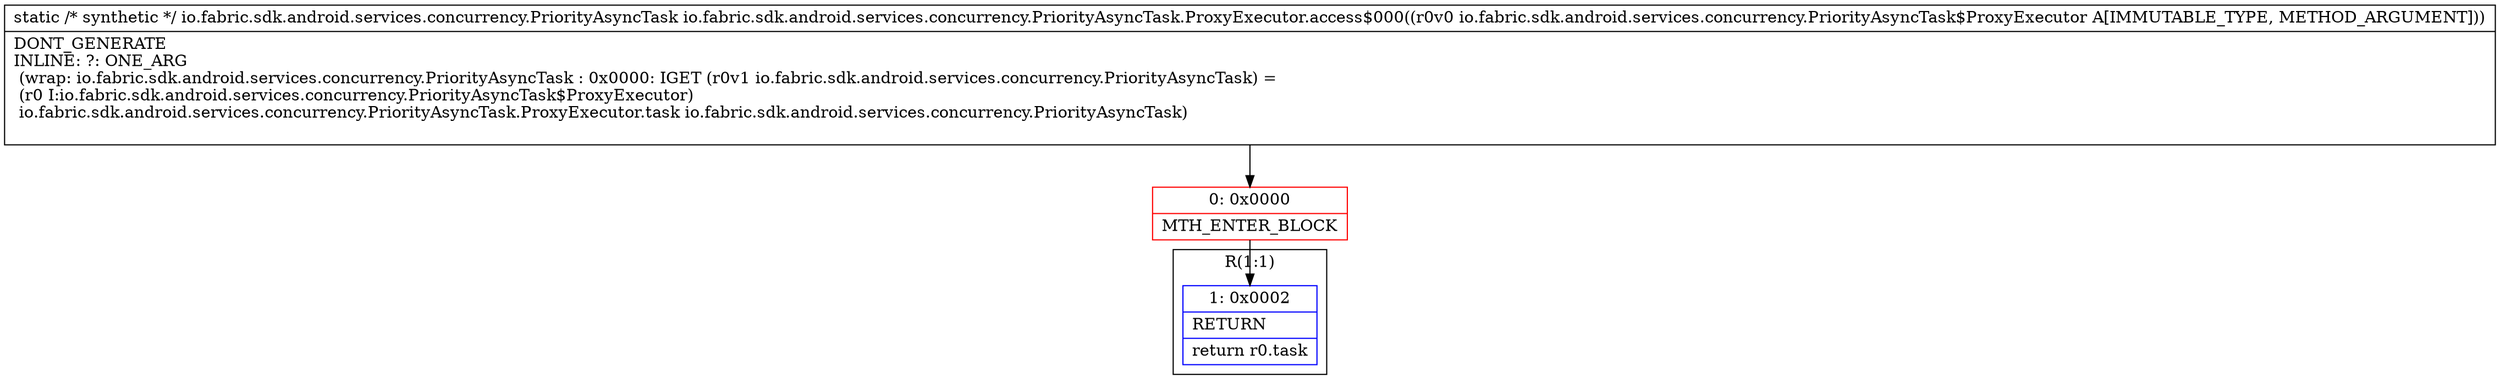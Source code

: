 digraph "CFG forio.fabric.sdk.android.services.concurrency.PriorityAsyncTask.ProxyExecutor.access$000(Lio\/fabric\/sdk\/android\/services\/concurrency\/PriorityAsyncTask$ProxyExecutor;)Lio\/fabric\/sdk\/android\/services\/concurrency\/PriorityAsyncTask;" {
subgraph cluster_Region_1964140843 {
label = "R(1:1)";
node [shape=record,color=blue];
Node_1 [shape=record,label="{1\:\ 0x0002|RETURN\l|return r0.task\l}"];
}
Node_0 [shape=record,color=red,label="{0\:\ 0x0000|MTH_ENTER_BLOCK\l}"];
MethodNode[shape=record,label="{static \/* synthetic *\/ io.fabric.sdk.android.services.concurrency.PriorityAsyncTask io.fabric.sdk.android.services.concurrency.PriorityAsyncTask.ProxyExecutor.access$000((r0v0 io.fabric.sdk.android.services.concurrency.PriorityAsyncTask$ProxyExecutor A[IMMUTABLE_TYPE, METHOD_ARGUMENT]))  | DONT_GENERATE\lINLINE: ?: ONE_ARG  \l  (wrap: io.fabric.sdk.android.services.concurrency.PriorityAsyncTask : 0x0000: IGET  (r0v1 io.fabric.sdk.android.services.concurrency.PriorityAsyncTask) = \l  (r0 I:io.fabric.sdk.android.services.concurrency.PriorityAsyncTask$ProxyExecutor)\l io.fabric.sdk.android.services.concurrency.PriorityAsyncTask.ProxyExecutor.task io.fabric.sdk.android.services.concurrency.PriorityAsyncTask)\l\l}"];
MethodNode -> Node_0;
Node_0 -> Node_1;
}

